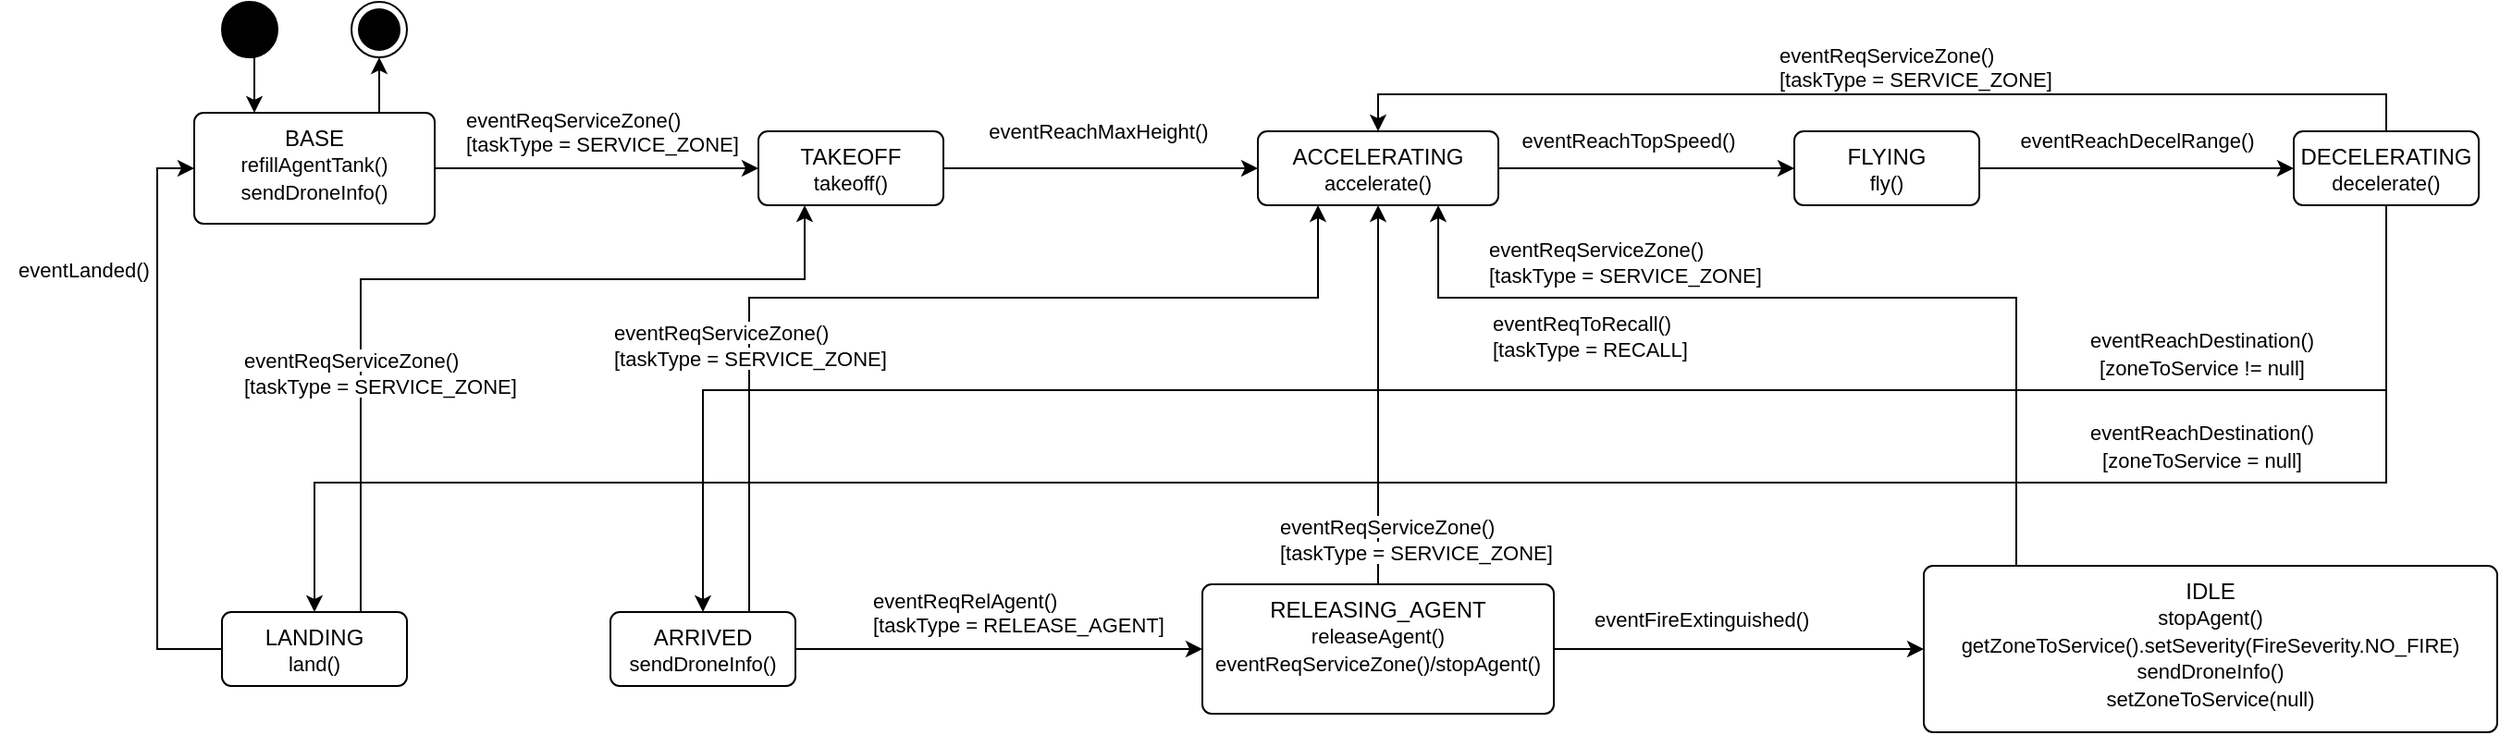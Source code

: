<mxfile version="26.1.0">
  <diagram name="Page-1" id="IhWmdS7UvB_HFLdV28Bj">
    <mxGraphModel dx="1461" dy="725" grid="1" gridSize="10" guides="1" tooltips="1" connect="1" arrows="1" fold="1" page="1" pageScale="1" pageWidth="4681" pageHeight="3300" math="0" shadow="0">
      <root>
        <mxCell id="0" />
        <mxCell id="1" parent="0" />
        <mxCell id="ptOAySIuDSNhJ5s_2BM6-12" style="edgeStyle=orthogonalEdgeStyle;rounded=0;orthogonalLoop=1;jettySize=auto;html=1;exitX=1;exitY=0.5;exitDx=0;exitDy=0;" parent="1" source="ptOAySIuDSNhJ5s_2BM6-1" target="ptOAySIuDSNhJ5s_2BM6-2" edge="1">
          <mxGeometry relative="1" as="geometry" />
        </mxCell>
        <mxCell id="ptOAySIuDSNhJ5s_2BM6-39" style="edgeStyle=orthogonalEdgeStyle;rounded=0;orthogonalLoop=1;jettySize=auto;html=1;exitX=0.75;exitY=0;exitDx=0;exitDy=0;entryX=0.5;entryY=1;entryDx=0;entryDy=0;" parent="1" source="ptOAySIuDSNhJ5s_2BM6-1" target="ptOAySIuDSNhJ5s_2BM6-38" edge="1">
          <mxGeometry relative="1" as="geometry" />
        </mxCell>
        <mxCell id="ptOAySIuDSNhJ5s_2BM6-1" value="&lt;div&gt;&lt;span style=&quot;background-color: transparent; color: light-dark(rgb(0, 0, 0), rgb(255, 255, 255));&quot;&gt;BASE&lt;/span&gt;&lt;/div&gt;&lt;div&gt;&lt;span style=&quot;background-color: transparent; color: light-dark(rgb(0, 0, 0), rgb(255, 255, 255));&quot;&gt;&lt;font style=&quot;font-size: 11px;&quot;&gt;refillAgentTank()&lt;/font&gt;&lt;/span&gt;&lt;/div&gt;&lt;div&gt;&lt;span style=&quot;background-color: transparent; color: light-dark(rgb(0, 0, 0), rgb(255, 255, 255));&quot;&gt;&lt;font style=&quot;font-size: 11px;&quot;&gt;sendDroneInfo()&lt;/font&gt;&lt;/span&gt;&lt;/div&gt;" style="html=1;align=center;verticalAlign=top;rounded=1;absoluteArcSize=1;arcSize=10;dashed=0;whiteSpace=wrap;" parent="1" vertex="1">
          <mxGeometry x="195" y="230" width="130" height="60" as="geometry" />
        </mxCell>
        <mxCell id="ptOAySIuDSNhJ5s_2BM6-13" style="edgeStyle=orthogonalEdgeStyle;rounded=0;orthogonalLoop=1;jettySize=auto;html=1;exitX=1;exitY=0.5;exitDx=0;exitDy=0;" parent="1" source="ptOAySIuDSNhJ5s_2BM6-2" target="ptOAySIuDSNhJ5s_2BM6-3" edge="1">
          <mxGeometry relative="1" as="geometry" />
        </mxCell>
        <mxCell id="ptOAySIuDSNhJ5s_2BM6-2" value="TAKEOFF&lt;div&gt;&lt;font style=&quot;font-size: 11px;&quot;&gt;takeoff()&lt;/font&gt;&lt;/div&gt;" style="html=1;align=center;verticalAlign=top;rounded=1;absoluteArcSize=1;arcSize=10;dashed=0;whiteSpace=wrap;" parent="1" vertex="1">
          <mxGeometry x="500" y="240" width="100" height="40" as="geometry" />
        </mxCell>
        <mxCell id="ptOAySIuDSNhJ5s_2BM6-14" style="edgeStyle=orthogonalEdgeStyle;rounded=0;orthogonalLoop=1;jettySize=auto;html=1;exitX=1;exitY=0.5;exitDx=0;exitDy=0;entryX=0;entryY=0.5;entryDx=0;entryDy=0;" parent="1" source="ptOAySIuDSNhJ5s_2BM6-3" target="ptOAySIuDSNhJ5s_2BM6-4" edge="1">
          <mxGeometry relative="1" as="geometry" />
        </mxCell>
        <mxCell id="ptOAySIuDSNhJ5s_2BM6-3" value="ACCELERATING&lt;div&gt;&lt;font style=&quot;font-size: 11px;&quot;&gt;accelerate()&lt;/font&gt;&lt;/div&gt;" style="html=1;align=center;verticalAlign=top;rounded=1;absoluteArcSize=1;arcSize=10;dashed=0;whiteSpace=wrap;" parent="1" vertex="1">
          <mxGeometry x="770" y="240" width="130" height="40" as="geometry" />
        </mxCell>
        <mxCell id="ptOAySIuDSNhJ5s_2BM6-15" style="edgeStyle=orthogonalEdgeStyle;rounded=0;orthogonalLoop=1;jettySize=auto;html=1;exitX=1;exitY=0.5;exitDx=0;exitDy=0;entryX=0;entryY=0.5;entryDx=0;entryDy=0;" parent="1" source="ptOAySIuDSNhJ5s_2BM6-4" target="ptOAySIuDSNhJ5s_2BM6-5" edge="1">
          <mxGeometry relative="1" as="geometry" />
        </mxCell>
        <mxCell id="ptOAySIuDSNhJ5s_2BM6-4" value="FLYING&lt;div&gt;&lt;font style=&quot;font-size: 11px;&quot;&gt;fly()&lt;/font&gt;&lt;/div&gt;" style="html=1;align=center;verticalAlign=top;rounded=1;absoluteArcSize=1;arcSize=10;dashed=0;whiteSpace=wrap;" parent="1" vertex="1">
          <mxGeometry x="1060" y="240" width="100" height="40" as="geometry" />
        </mxCell>
        <mxCell id="ptOAySIuDSNhJ5s_2BM6-16" style="edgeStyle=orthogonalEdgeStyle;rounded=0;orthogonalLoop=1;jettySize=auto;html=1;exitX=0.5;exitY=1;exitDx=0;exitDy=0;entryX=0.5;entryY=0;entryDx=0;entryDy=0;" parent="1" source="ptOAySIuDSNhJ5s_2BM6-5" target="ptOAySIuDSNhJ5s_2BM6-6" edge="1">
          <mxGeometry relative="1" as="geometry">
            <Array as="points">
              <mxPoint x="1380" y="430" />
              <mxPoint x="260" y="430" />
            </Array>
          </mxGeometry>
        </mxCell>
        <mxCell id="ptOAySIuDSNhJ5s_2BM6-17" style="edgeStyle=orthogonalEdgeStyle;rounded=0;orthogonalLoop=1;jettySize=auto;html=1;exitX=0.5;exitY=1;exitDx=0;exitDy=0;entryX=0.5;entryY=0;entryDx=0;entryDy=0;" parent="1" source="ptOAySIuDSNhJ5s_2BM6-5" target="ptOAySIuDSNhJ5s_2BM6-7" edge="1">
          <mxGeometry relative="1" as="geometry">
            <Array as="points">
              <mxPoint x="1380" y="380" />
              <mxPoint x="470" y="380" />
            </Array>
          </mxGeometry>
        </mxCell>
        <mxCell id="ptOAySIuDSNhJ5s_2BM6-21" style="edgeStyle=orthogonalEdgeStyle;rounded=0;orthogonalLoop=1;jettySize=auto;html=1;exitX=0.5;exitY=0;exitDx=0;exitDy=0;entryX=0.5;entryY=0;entryDx=0;entryDy=0;" parent="1" source="ptOAySIuDSNhJ5s_2BM6-5" target="ptOAySIuDSNhJ5s_2BM6-3" edge="1">
          <mxGeometry relative="1" as="geometry" />
        </mxCell>
        <mxCell id="ptOAySIuDSNhJ5s_2BM6-5" value="DECELERATING&lt;div&gt;&lt;font style=&quot;font-size: 11px;&quot;&gt;decelerate()&lt;/font&gt;&lt;/div&gt;" style="html=1;align=center;verticalAlign=top;rounded=1;absoluteArcSize=1;arcSize=10;dashed=0;whiteSpace=wrap;" parent="1" vertex="1">
          <mxGeometry x="1330" y="240" width="100" height="40" as="geometry" />
        </mxCell>
        <mxCell id="ptOAySIuDSNhJ5s_2BM6-22" style="edgeStyle=orthogonalEdgeStyle;rounded=0;orthogonalLoop=1;jettySize=auto;html=1;exitX=0;exitY=0.5;exitDx=0;exitDy=0;entryX=0;entryY=0.5;entryDx=0;entryDy=0;" parent="1" source="ptOAySIuDSNhJ5s_2BM6-6" target="ptOAySIuDSNhJ5s_2BM6-1" edge="1">
          <mxGeometry relative="1" as="geometry" />
        </mxCell>
        <mxCell id="ptOAySIuDSNhJ5s_2BM6-23" style="edgeStyle=orthogonalEdgeStyle;rounded=0;orthogonalLoop=1;jettySize=auto;html=1;exitX=0.75;exitY=0;exitDx=0;exitDy=0;entryX=0.25;entryY=1;entryDx=0;entryDy=0;" parent="1" source="ptOAySIuDSNhJ5s_2BM6-6" target="ptOAySIuDSNhJ5s_2BM6-2" edge="1">
          <mxGeometry relative="1" as="geometry">
            <Array as="points">
              <mxPoint x="285" y="320" />
              <mxPoint x="525" y="320" />
            </Array>
          </mxGeometry>
        </mxCell>
        <mxCell id="ptOAySIuDSNhJ5s_2BM6-6" value="LANDING&lt;div&gt;&lt;font style=&quot;font-size: 11px;&quot;&gt;land()&lt;/font&gt;&lt;/div&gt;" style="html=1;align=center;verticalAlign=top;rounded=1;absoluteArcSize=1;arcSize=10;dashed=0;whiteSpace=wrap;" parent="1" vertex="1">
          <mxGeometry x="210" y="500" width="100" height="40" as="geometry" />
        </mxCell>
        <mxCell id="ptOAySIuDSNhJ5s_2BM6-18" style="edgeStyle=orthogonalEdgeStyle;rounded=0;orthogonalLoop=1;jettySize=auto;html=1;exitX=1;exitY=0.5;exitDx=0;exitDy=0;entryX=0;entryY=0.5;entryDx=0;entryDy=0;" parent="1" source="ptOAySIuDSNhJ5s_2BM6-7" target="ptOAySIuDSNhJ5s_2BM6-8" edge="1">
          <mxGeometry relative="1" as="geometry" />
        </mxCell>
        <mxCell id="ptOAySIuDSNhJ5s_2BM6-25" style="edgeStyle=orthogonalEdgeStyle;rounded=0;orthogonalLoop=1;jettySize=auto;html=1;exitX=0.75;exitY=0;exitDx=0;exitDy=0;entryX=0.25;entryY=1;entryDx=0;entryDy=0;" parent="1" source="ptOAySIuDSNhJ5s_2BM6-7" target="ptOAySIuDSNhJ5s_2BM6-3" edge="1">
          <mxGeometry relative="1" as="geometry">
            <Array as="points">
              <mxPoint x="505" y="330" />
              <mxPoint x="690" y="330" />
            </Array>
          </mxGeometry>
        </mxCell>
        <mxCell id="ptOAySIuDSNhJ5s_2BM6-7" value="ARRIVED&lt;div&gt;&lt;font style=&quot;font-size: 11px;&quot;&gt;sendDroneInfo()&lt;/font&gt;&lt;/div&gt;" style="html=1;align=center;verticalAlign=top;rounded=1;absoluteArcSize=1;arcSize=10;dashed=0;whiteSpace=wrap;" parent="1" vertex="1">
          <mxGeometry x="420" y="500" width="100" height="40" as="geometry" />
        </mxCell>
        <mxCell id="ptOAySIuDSNhJ5s_2BM6-19" style="edgeStyle=orthogonalEdgeStyle;rounded=0;orthogonalLoop=1;jettySize=auto;html=1;exitX=1;exitY=0.5;exitDx=0;exitDy=0;entryX=0;entryY=0.5;entryDx=0;entryDy=0;" parent="1" source="ptOAySIuDSNhJ5s_2BM6-8" target="ptOAySIuDSNhJ5s_2BM6-9" edge="1">
          <mxGeometry relative="1" as="geometry" />
        </mxCell>
        <mxCell id="ptOAySIuDSNhJ5s_2BM6-20" style="edgeStyle=orthogonalEdgeStyle;rounded=0;orthogonalLoop=1;jettySize=auto;html=1;exitX=0.5;exitY=0;exitDx=0;exitDy=0;entryX=0.5;entryY=1;entryDx=0;entryDy=0;" parent="1" source="ptOAySIuDSNhJ5s_2BM6-8" target="ptOAySIuDSNhJ5s_2BM6-3" edge="1">
          <mxGeometry relative="1" as="geometry" />
        </mxCell>
        <mxCell id="ptOAySIuDSNhJ5s_2BM6-8" value="RELEASING_AGENT&lt;div&gt;&lt;font style=&quot;font-size: 11px;&quot;&gt;releaseAgent()&lt;/font&gt;&lt;/div&gt;&lt;div&gt;&lt;font style=&quot;font-size: 11px;&quot;&gt;eventReqServiceZone()/stopAgent()&lt;/font&gt;&lt;/div&gt;" style="html=1;align=center;verticalAlign=top;rounded=1;absoluteArcSize=1;arcSize=10;dashed=0;whiteSpace=wrap;" parent="1" vertex="1">
          <mxGeometry x="740" y="485" width="190" height="70" as="geometry" />
        </mxCell>
        <mxCell id="ptOAySIuDSNhJ5s_2BM6-24" style="edgeStyle=orthogonalEdgeStyle;rounded=0;orthogonalLoop=1;jettySize=auto;html=1;exitX=0.5;exitY=0;exitDx=0;exitDy=0;entryX=0.75;entryY=1;entryDx=0;entryDy=0;" parent="1" source="ptOAySIuDSNhJ5s_2BM6-9" target="ptOAySIuDSNhJ5s_2BM6-3" edge="1">
          <mxGeometry relative="1" as="geometry">
            <mxPoint x="1370" y="420" as="sourcePoint" />
            <mxPoint x="867.5" y="280" as="targetPoint" />
            <Array as="points">
              <mxPoint x="1285" y="500" />
              <mxPoint x="1210" y="500" />
              <mxPoint x="1210" y="480" />
              <mxPoint x="1180" y="480" />
              <mxPoint x="1180" y="330" />
              <mxPoint x="868" y="330" />
            </Array>
          </mxGeometry>
        </mxCell>
        <mxCell id="ptOAySIuDSNhJ5s_2BM6-9" value="&lt;font style=&quot;font-size: 12px;&quot;&gt;IDLE&lt;/font&gt;&lt;div&gt;&lt;font style=&quot;font-size: 11px;&quot;&gt;stopAgent()&lt;/font&gt;&lt;/div&gt;&lt;div&gt;&lt;font style=&quot;&quot;&gt;&lt;span style=&quot;font-size: 11px;&quot;&gt;getZoneToService().setSeverity(FireSeverity.NO_FIRE)&lt;/span&gt;&lt;/font&gt;&lt;/div&gt;&lt;div&gt;&lt;font style=&quot;&quot;&gt;&lt;span style=&quot;font-size: 11px;&quot;&gt;sendDroneInfo()&lt;/span&gt;&lt;/font&gt;&lt;/div&gt;&lt;div&gt;&lt;font style=&quot;&quot;&gt;&lt;span style=&quot;font-size: 11px;&quot;&gt;setZoneToService(null)&lt;/span&gt;&lt;/font&gt;&lt;/div&gt;" style="html=1;align=center;verticalAlign=top;rounded=1;absoluteArcSize=1;arcSize=10;dashed=0;whiteSpace=wrap;" parent="1" vertex="1">
          <mxGeometry x="1130" y="475" width="310" height="90" as="geometry" />
        </mxCell>
        <mxCell id="ptOAySIuDSNhJ5s_2BM6-11" style="edgeStyle=orthogonalEdgeStyle;rounded=0;orthogonalLoop=1;jettySize=auto;html=1;exitX=0.5;exitY=1;exitDx=0;exitDy=0;entryX=0.25;entryY=0;entryDx=0;entryDy=0;" parent="1" source="ptOAySIuDSNhJ5s_2BM6-10" target="ptOAySIuDSNhJ5s_2BM6-1" edge="1">
          <mxGeometry relative="1" as="geometry" />
        </mxCell>
        <mxCell id="ptOAySIuDSNhJ5s_2BM6-10" value="" style="ellipse;fillColor=strokeColor;html=1;" parent="1" vertex="1">
          <mxGeometry x="210" y="170" width="30" height="30" as="geometry" />
        </mxCell>
        <mxCell id="ptOAySIuDSNhJ5s_2BM6-26" value="&lt;span style=&quot;color: rgb(0, 0, 0); font-family: Helvetica; font-size: 11px; font-style: normal; font-variant-ligatures: normal; font-variant-caps: normal; font-weight: 400; letter-spacing: normal; orphans: 2; text-align: center; text-indent: 0px; text-transform: none; widows: 2; word-spacing: 0px; -webkit-text-stroke-width: 0px; white-space: nowrap; background-color: rgb(255, 255, 255); text-decoration-thickness: initial; text-decoration-style: initial; text-decoration-color: initial; display: inline !important; float: none;&quot;&gt;eventReqServiceZone()&amp;nbsp;&lt;/span&gt;&lt;div style=&quot;forced-color-adjust: none; color: rgb(0, 0, 0); font-family: Helvetica; font-size: 11px; font-style: normal; font-variant-ligatures: normal; font-variant-caps: normal; font-weight: 400; letter-spacing: normal; orphans: 2; text-align: center; text-indent: 0px; text-transform: none; widows: 2; word-spacing: 0px; -webkit-text-stroke-width: 0px; white-space: nowrap; text-decoration-thickness: initial; text-decoration-style: initial; text-decoration-color: initial;&quot;&gt;[taskType = SERVICE_ZONE]&lt;/div&gt;" style="text;whiteSpace=wrap;html=1;" parent="1" vertex="1">
          <mxGeometry x="340" y="220" width="150" height="40" as="geometry" />
        </mxCell>
        <mxCell id="ptOAySIuDSNhJ5s_2BM6-28" value="&lt;font style=&quot;font-size: 11px;&quot;&gt;eventReachMaxHeight()&amp;nbsp;&lt;/font&gt;" style="text;html=1;align=center;verticalAlign=middle;resizable=0;points=[];autosize=1;strokeColor=none;fillColor=none;" parent="1" vertex="1">
          <mxGeometry x="610" y="225" width="150" height="30" as="geometry" />
        </mxCell>
        <mxCell id="ptOAySIuDSNhJ5s_2BM6-29" value="&lt;font style=&quot;font-size: 11px;&quot;&gt;eventReachTopSpeed()&lt;/font&gt;" style="text;html=1;align=center;verticalAlign=middle;resizable=0;points=[];autosize=1;strokeColor=none;fillColor=none;" parent="1" vertex="1">
          <mxGeometry x="900" y="230" width="140" height="30" as="geometry" />
        </mxCell>
        <mxCell id="ptOAySIuDSNhJ5s_2BM6-30" value="&lt;font style=&quot;font-size: 11px;&quot;&gt;eventReachDecelRange()&lt;/font&gt;" style="text;html=1;align=center;verticalAlign=middle;resizable=0;points=[];autosize=1;strokeColor=none;fillColor=none;" parent="1" vertex="1">
          <mxGeometry x="1170" y="230" width="150" height="30" as="geometry" />
        </mxCell>
        <mxCell id="ptOAySIuDSNhJ5s_2BM6-33" value="&lt;font style=&quot;font-size: 11px;&quot;&gt;eventReachDestination()&lt;/font&gt;&lt;div&gt;&lt;font style=&quot;font-size: 11px;&quot;&gt;[zoneToService = null]&lt;/font&gt;&lt;/div&gt;" style="text;html=1;align=center;verticalAlign=middle;resizable=0;points=[];autosize=1;strokeColor=none;fillColor=none;" parent="1" vertex="1">
          <mxGeometry x="1210" y="390" width="140" height="40" as="geometry" />
        </mxCell>
        <mxCell id="ptOAySIuDSNhJ5s_2BM6-36" value="&lt;font style=&quot;font-size: 11px;&quot;&gt;eventLanded()&lt;/font&gt;" style="text;html=1;align=center;verticalAlign=middle;resizable=0;points=[];autosize=1;strokeColor=none;fillColor=none;" parent="1" vertex="1">
          <mxGeometry x="90" y="300" width="90" height="30" as="geometry" />
        </mxCell>
        <mxCell id="ptOAySIuDSNhJ5s_2BM6-38" value="" style="ellipse;html=1;shape=endState;fillColor=strokeColor;" parent="1" vertex="1">
          <mxGeometry x="280" y="170" width="30" height="30" as="geometry" />
        </mxCell>
        <mxCell id="ptOAySIuDSNhJ5s_2BM6-41" value="&lt;font style=&quot;font-size: 11px;&quot;&gt;eventReachDestination()&lt;/font&gt;&lt;div&gt;&lt;font style=&quot;font-size: 11px;&quot;&gt;[zoneToService != null]&lt;/font&gt;&lt;/div&gt;" style="text;html=1;align=center;verticalAlign=middle;resizable=0;points=[];autosize=1;strokeColor=none;fillColor=none;" parent="1" vertex="1">
          <mxGeometry x="1210" y="340" width="140" height="40" as="geometry" />
        </mxCell>
        <mxCell id="ptOAySIuDSNhJ5s_2BM6-44" value="&lt;span style=&quot;color: rgb(0, 0, 0); font-family: Helvetica; font-size: 11px; font-style: normal; font-variant-ligatures: normal; font-variant-caps: normal; font-weight: 400; letter-spacing: normal; orphans: 2; text-align: center; text-indent: 0px; text-transform: none; widows: 2; word-spacing: 0px; -webkit-text-stroke-width: 0px; white-space: nowrap; background-color: rgb(255, 255, 255); text-decoration-thickness: initial; text-decoration-style: initial; text-decoration-color: initial; float: none; display: inline !important;&quot;&gt;eventReqRelAgent()&amp;nbsp;&lt;/span&gt;&lt;div style=&quot;forced-color-adjust: none; color: rgb(0, 0, 0); font-family: Helvetica; font-size: 11px; font-style: normal; font-variant-ligatures: normal; font-variant-caps: normal; font-weight: 400; letter-spacing: normal; orphans: 2; text-align: center; text-indent: 0px; text-transform: none; widows: 2; word-spacing: 0px; -webkit-text-stroke-width: 0px; white-space: nowrap; text-decoration-thickness: initial; text-decoration-style: initial; text-decoration-color: initial;&quot;&gt;[taskType = RELEASE_AGENT]&lt;/div&gt;" style="text;whiteSpace=wrap;html=1;" parent="1" vertex="1">
          <mxGeometry x="560" y="480" width="150" height="40" as="geometry" />
        </mxCell>
        <mxCell id="ptOAySIuDSNhJ5s_2BM6-45" value="&lt;span style=&quot;color: rgb(0, 0, 0); font-family: Helvetica; font-size: 11px; font-style: normal; font-variant-ligatures: normal; font-variant-caps: normal; font-weight: 400; letter-spacing: normal; orphans: 2; text-align: center; text-indent: 0px; text-transform: none; widows: 2; word-spacing: 0px; -webkit-text-stroke-width: 0px; white-space: nowrap; background-color: rgb(255, 255, 255); text-decoration-thickness: initial; text-decoration-style: initial; text-decoration-color: initial; float: none; display: inline !important;&quot;&gt;eventFireExtinguished()&amp;nbsp;&lt;/span&gt;" style="text;whiteSpace=wrap;html=1;" parent="1" vertex="1">
          <mxGeometry x="950" y="490" width="150" height="20" as="geometry" />
        </mxCell>
        <mxCell id="ptOAySIuDSNhJ5s_2BM6-46" value="&lt;span style=&quot;color: rgb(0, 0, 0); font-family: Helvetica; font-size: 11px; font-style: normal; font-variant-ligatures: normal; font-variant-caps: normal; font-weight: 400; letter-spacing: normal; orphans: 2; text-align: center; text-indent: 0px; text-transform: none; widows: 2; word-spacing: 0px; -webkit-text-stroke-width: 0px; white-space: nowrap; background-color: rgb(255, 255, 255); text-decoration-thickness: initial; text-decoration-style: initial; text-decoration-color: initial; float: none; display: inline !important;&quot;&gt;eventReqServiceZone()&amp;nbsp;&lt;/span&gt;&lt;div&gt;&lt;span style=&quot;color: rgb(0, 0, 0); font-family: Helvetica; font-size: 11px; font-style: normal; font-variant-ligatures: normal; font-variant-caps: normal; font-weight: 400; letter-spacing: normal; orphans: 2; text-align: center; text-indent: 0px; text-transform: none; widows: 2; word-spacing: 0px; -webkit-text-stroke-width: 0px; white-space: nowrap; background-color: rgb(255, 255, 255); text-decoration-thickness: initial; text-decoration-style: initial; text-decoration-color: initial; float: none; display: inline !important;&quot;&gt;[taskType = SERVICE_ZONE]&lt;/span&gt;&lt;/div&gt;" style="text;whiteSpace=wrap;html=1;" parent="1" vertex="1">
          <mxGeometry x="780" y="440" width="180" height="40" as="geometry" />
        </mxCell>
        <mxCell id="ptOAySIuDSNhJ5s_2BM6-51" value="&lt;span style=&quot;color: rgb(0, 0, 0); font-family: Helvetica; font-size: 11px; font-style: normal; font-variant-ligatures: normal; font-variant-caps: normal; font-weight: 400; letter-spacing: normal; orphans: 2; text-align: center; text-indent: 0px; text-transform: none; widows: 2; word-spacing: 0px; -webkit-text-stroke-width: 0px; white-space: nowrap; background-color: rgb(255, 255, 255); text-decoration-thickness: initial; text-decoration-style: initial; text-decoration-color: initial; float: none; display: inline !important;&quot;&gt;eventReqServiceZone()&amp;nbsp;&lt;/span&gt;&lt;div&gt;&lt;span style=&quot;color: rgb(0, 0, 0); font-family: Helvetica; font-size: 11px; font-style: normal; font-variant-ligatures: normal; font-variant-caps: normal; font-weight: 400; letter-spacing: normal; orphans: 2; text-align: center; text-indent: 0px; text-transform: none; widows: 2; word-spacing: 0px; -webkit-text-stroke-width: 0px; white-space: nowrap; background-color: rgb(255, 255, 255); text-decoration-thickness: initial; text-decoration-style: initial; text-decoration-color: initial; float: none; display: inline !important;&quot;&gt;[taskType = SERVICE_ZONE]&lt;/span&gt;&lt;/div&gt;" style="text;whiteSpace=wrap;html=1;" parent="1" vertex="1">
          <mxGeometry x="892.5" y="290" width="265" height="40" as="geometry" />
        </mxCell>
        <mxCell id="ptOAySIuDSNhJ5s_2BM6-52" value="&lt;span style=&quot;color: rgb(0, 0, 0); font-family: Helvetica; font-size: 11px; font-style: normal; font-variant-ligatures: normal; font-variant-caps: normal; font-weight: 400; letter-spacing: normal; orphans: 2; text-align: center; text-indent: 0px; text-transform: none; widows: 2; word-spacing: 0px; -webkit-text-stroke-width: 0px; white-space: nowrap; background-color: rgb(255, 255, 255); text-decoration-thickness: initial; text-decoration-style: initial; text-decoration-color: initial; float: none; display: inline !important;&quot;&gt;eventReqServiceZone()&amp;nbsp;&lt;/span&gt;&lt;div&gt;&lt;span style=&quot;color: rgb(0, 0, 0); font-family: Helvetica; font-size: 11px; font-style: normal; font-variant-ligatures: normal; font-variant-caps: normal; font-weight: 400; letter-spacing: normal; orphans: 2; text-align: center; text-indent: 0px; text-transform: none; widows: 2; word-spacing: 0px; -webkit-text-stroke-width: 0px; white-space: nowrap; background-color: rgb(255, 255, 255); text-decoration-thickness: initial; text-decoration-style: initial; text-decoration-color: initial; float: none; display: inline !important;&quot;&gt;[taskType = SERVICE_ZONE]&lt;/span&gt;&lt;/div&gt;" style="text;whiteSpace=wrap;html=1;" parent="1" vertex="1">
          <mxGeometry x="420" y="335" width="180" height="40" as="geometry" />
        </mxCell>
        <mxCell id="ptOAySIuDSNhJ5s_2BM6-53" value="&lt;span style=&quot;color: rgb(0, 0, 0); font-family: Helvetica; font-size: 11px; font-style: normal; font-variant-ligatures: normal; font-variant-caps: normal; font-weight: 400; letter-spacing: normal; orphans: 2; text-align: center; text-indent: 0px; text-transform: none; widows: 2; word-spacing: 0px; -webkit-text-stroke-width: 0px; white-space: nowrap; background-color: rgb(255, 255, 255); text-decoration-thickness: initial; text-decoration-style: initial; text-decoration-color: initial; float: none; display: inline !important;&quot;&gt;eventReqServiceZone()&amp;nbsp;&lt;/span&gt;&lt;div&gt;&lt;span style=&quot;color: rgb(0, 0, 0); font-family: Helvetica; font-size: 11px; font-style: normal; font-variant-ligatures: normal; font-variant-caps: normal; font-weight: 400; letter-spacing: normal; orphans: 2; text-align: center; text-indent: 0px; text-transform: none; widows: 2; word-spacing: 0px; -webkit-text-stroke-width: 0px; white-space: nowrap; background-color: rgb(255, 255, 255); text-decoration-thickness: initial; text-decoration-style: initial; text-decoration-color: initial; float: none; display: inline !important;&quot;&gt;[taskType = SERVICE_ZONE]&lt;/span&gt;&lt;/div&gt;" style="text;whiteSpace=wrap;html=1;" parent="1" vertex="1">
          <mxGeometry x="220" y="350" width="180" height="40" as="geometry" />
        </mxCell>
        <mxCell id="ptOAySIuDSNhJ5s_2BM6-55" value="&lt;span style=&quot;color: rgb(0, 0, 0); font-family: Helvetica; font-size: 11px; font-style: normal; font-variant-ligatures: normal; font-variant-caps: normal; font-weight: 400; letter-spacing: normal; orphans: 2; text-align: center; text-indent: 0px; text-transform: none; widows: 2; word-spacing: 0px; -webkit-text-stroke-width: 0px; white-space: nowrap; background-color: rgb(255, 255, 255); text-decoration-thickness: initial; text-decoration-style: initial; text-decoration-color: initial; display: inline !important; float: none;&quot;&gt;eventReqServiceZone()&amp;nbsp;&lt;/span&gt;&lt;div style=&quot;forced-color-adjust: none; color: rgb(0, 0, 0); font-family: Helvetica; font-size: 11px; font-style: normal; font-variant-ligatures: normal; font-variant-caps: normal; font-weight: 400; letter-spacing: normal; orphans: 2; text-align: center; text-indent: 0px; text-transform: none; widows: 2; word-spacing: 0px; -webkit-text-stroke-width: 0px; white-space: nowrap; text-decoration-thickness: initial; text-decoration-style: initial; text-decoration-color: initial;&quot;&gt;[taskType = SERVICE_ZONE]&lt;/div&gt;" style="text;whiteSpace=wrap;html=1;" parent="1" vertex="1">
          <mxGeometry x="1050" y="185" width="150" height="40" as="geometry" />
        </mxCell>
        <mxCell id="KKQHg4e0GaB2o_yV03jN-1" value="&lt;div&gt;&lt;span style=&quot;color: rgb(0, 0, 0); font-family: Helvetica; font-size: 11px; font-style: normal; font-variant-ligatures: normal; font-variant-caps: normal; font-weight: 400; letter-spacing: normal; orphans: 2; text-align: center; text-indent: 0px; text-transform: none; widows: 2; word-spacing: 0px; -webkit-text-stroke-width: 0px; white-space: nowrap; background-color: rgb(255, 255, 255); text-decoration-thickness: initial; text-decoration-style: initial; text-decoration-color: initial; float: none; display: inline !important;&quot;&gt;eventReqToRecall()&lt;/span&gt;&lt;/div&gt;&lt;div&gt;&lt;span style=&quot;color: rgb(0, 0, 0); font-family: Helvetica; font-size: 11px; font-style: normal; font-variant-ligatures: normal; font-variant-caps: normal; font-weight: 400; letter-spacing: normal; orphans: 2; text-align: center; text-indent: 0px; text-transform: none; widows: 2; word-spacing: 0px; -webkit-text-stroke-width: 0px; white-space: nowrap; background-color: rgb(255, 255, 255); text-decoration-thickness: initial; text-decoration-style: initial; text-decoration-color: initial; float: none; display: inline !important;&quot;&gt;[taskType = RECALL]&lt;/span&gt;&lt;/div&gt;" style="text;whiteSpace=wrap;html=1;" vertex="1" parent="1">
          <mxGeometry x="895" y="330" width="265" height="40" as="geometry" />
        </mxCell>
      </root>
    </mxGraphModel>
  </diagram>
</mxfile>
